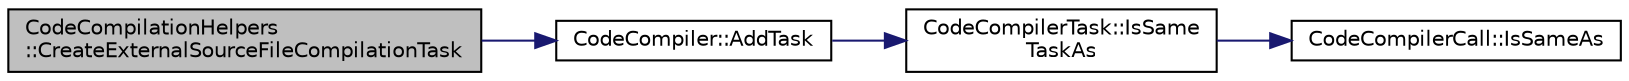 digraph "CodeCompilationHelpers::CreateExternalSourceFileCompilationTask"
{
  edge [fontname="Helvetica",fontsize="10",labelfontname="Helvetica",labelfontsize="10"];
  node [fontname="Helvetica",fontsize="10",shape=record];
  rankdir="LR";
  Node1 [label="CodeCompilationHelpers\l::CreateExternalSourceFileCompilationTask",height=0.2,width=0.4,color="black", fillcolor="grey75", style="filled", fontcolor="black"];
  Node1 -> Node2 [color="midnightblue",fontsize="10",style="solid",fontname="Helvetica"];
  Node2 [label="CodeCompiler::AddTask",height=0.2,width=0.4,color="black", fillcolor="white", style="filled",URL="$d2/d33/class_code_compiler.html#ab93fb4a63490ed81621a9564bd2a066f"];
  Node2 -> Node3 [color="midnightblue",fontsize="10",style="solid",fontname="Helvetica"];
  Node3 [label="CodeCompilerTask::IsSame\lTaskAs",height=0.2,width=0.4,color="black", fillcolor="white", style="filled",URL="$dc/d9a/class_code_compiler_task.html#a6062119f429df30d8896514a98652c70"];
  Node3 -> Node4 [color="midnightblue",fontsize="10",style="solid",fontname="Helvetica"];
  Node4 [label="CodeCompilerCall::IsSameAs",height=0.2,width=0.4,color="black", fillcolor="white", style="filled",URL="$d7/d85/class_code_compiler_call.html#ad22a542504e365a65fb36a96019448b2"];
}
